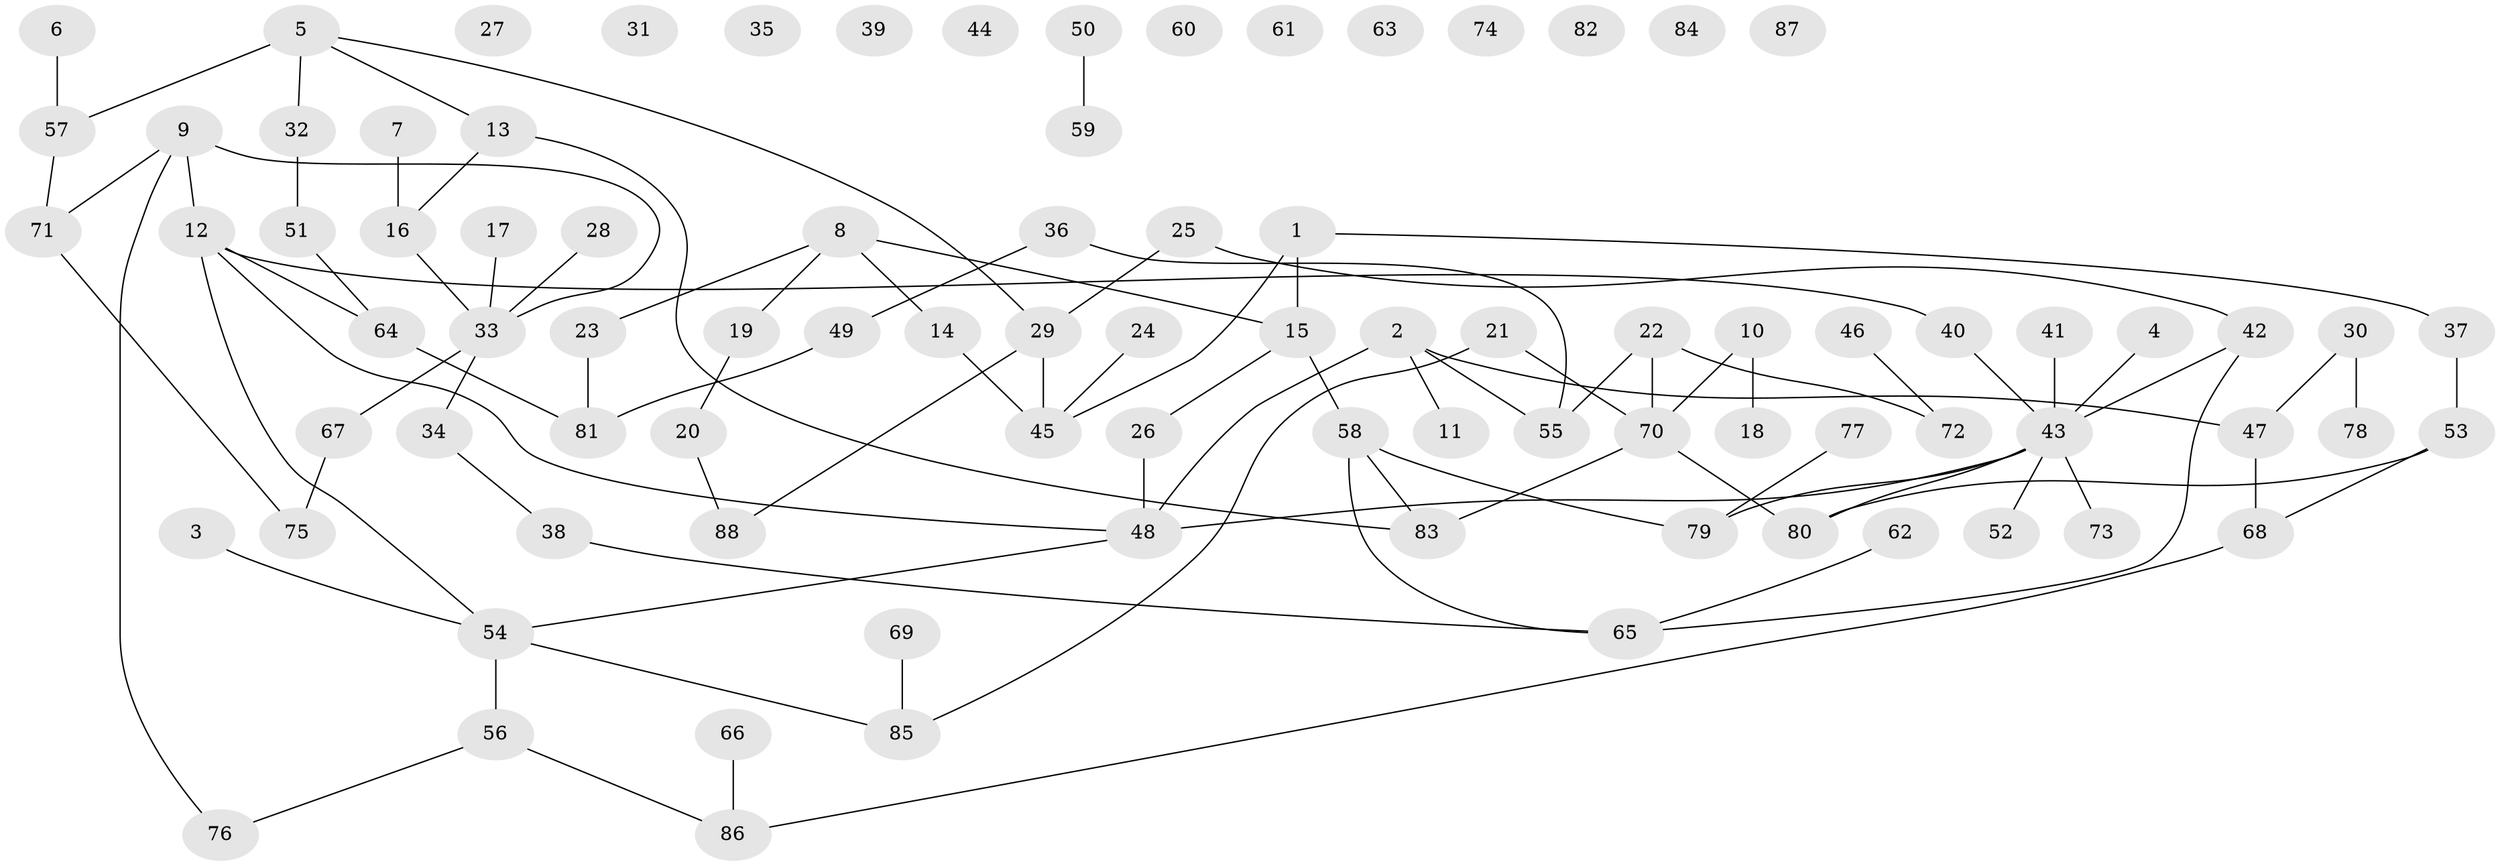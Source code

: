 // Generated by graph-tools (version 1.1) at 2025/00/03/09/25 03:00:43]
// undirected, 88 vertices, 96 edges
graph export_dot {
graph [start="1"]
  node [color=gray90,style=filled];
  1;
  2;
  3;
  4;
  5;
  6;
  7;
  8;
  9;
  10;
  11;
  12;
  13;
  14;
  15;
  16;
  17;
  18;
  19;
  20;
  21;
  22;
  23;
  24;
  25;
  26;
  27;
  28;
  29;
  30;
  31;
  32;
  33;
  34;
  35;
  36;
  37;
  38;
  39;
  40;
  41;
  42;
  43;
  44;
  45;
  46;
  47;
  48;
  49;
  50;
  51;
  52;
  53;
  54;
  55;
  56;
  57;
  58;
  59;
  60;
  61;
  62;
  63;
  64;
  65;
  66;
  67;
  68;
  69;
  70;
  71;
  72;
  73;
  74;
  75;
  76;
  77;
  78;
  79;
  80;
  81;
  82;
  83;
  84;
  85;
  86;
  87;
  88;
  1 -- 15;
  1 -- 37;
  1 -- 45;
  2 -- 11;
  2 -- 47;
  2 -- 48;
  2 -- 55;
  3 -- 54;
  4 -- 43;
  5 -- 13;
  5 -- 29;
  5 -- 32;
  5 -- 57;
  6 -- 57;
  7 -- 16;
  8 -- 14;
  8 -- 15;
  8 -- 19;
  8 -- 23;
  9 -- 12;
  9 -- 33;
  9 -- 71;
  9 -- 76;
  10 -- 18;
  10 -- 70;
  12 -- 40;
  12 -- 48;
  12 -- 54;
  12 -- 64;
  13 -- 16;
  13 -- 83;
  14 -- 45;
  15 -- 26;
  15 -- 58;
  16 -- 33;
  17 -- 33;
  19 -- 20;
  20 -- 88;
  21 -- 70;
  21 -- 85;
  22 -- 55;
  22 -- 70;
  22 -- 72;
  23 -- 81;
  24 -- 45;
  25 -- 29;
  25 -- 42;
  26 -- 48;
  28 -- 33;
  29 -- 45;
  29 -- 88;
  30 -- 47;
  30 -- 78;
  32 -- 51;
  33 -- 34;
  33 -- 67;
  34 -- 38;
  36 -- 49;
  36 -- 55;
  37 -- 53;
  38 -- 65;
  40 -- 43;
  41 -- 43;
  42 -- 43;
  42 -- 65;
  43 -- 48;
  43 -- 52;
  43 -- 73;
  43 -- 79;
  43 -- 80;
  46 -- 72;
  47 -- 68;
  48 -- 54;
  49 -- 81;
  50 -- 59;
  51 -- 64;
  53 -- 68;
  53 -- 80;
  54 -- 56;
  54 -- 85;
  56 -- 76;
  56 -- 86;
  57 -- 71;
  58 -- 65;
  58 -- 79;
  58 -- 83;
  62 -- 65;
  64 -- 81;
  66 -- 86;
  67 -- 75;
  68 -- 86;
  69 -- 85;
  70 -- 80;
  70 -- 83;
  71 -- 75;
  77 -- 79;
}
